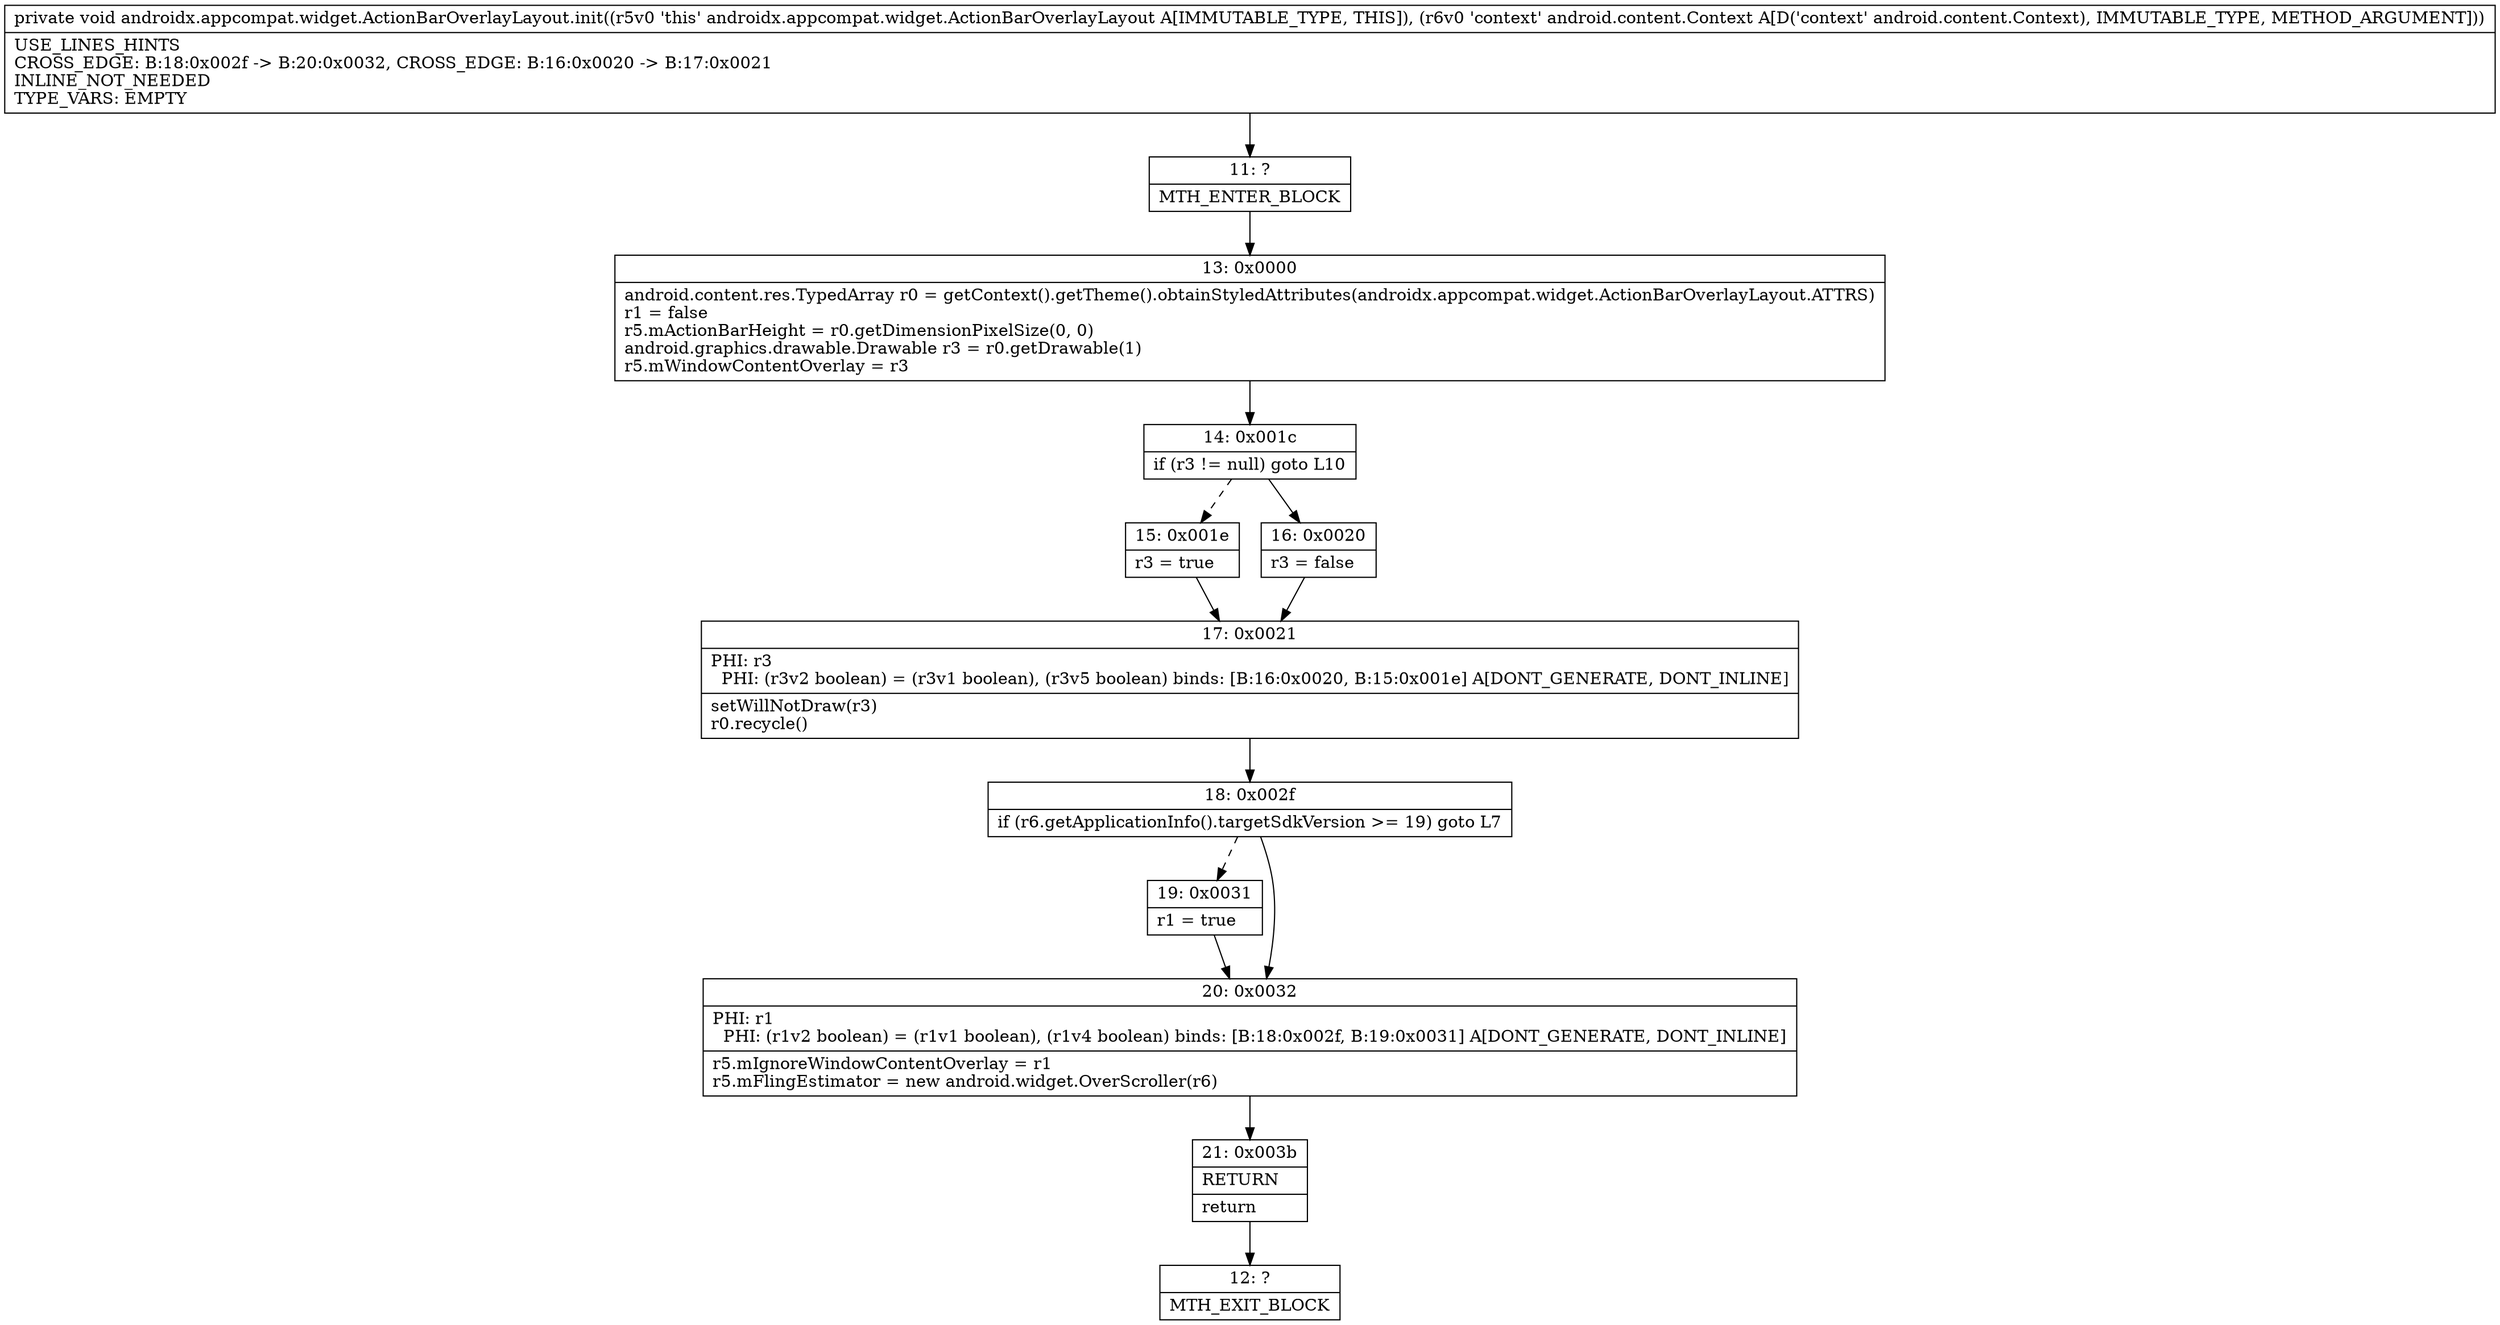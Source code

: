 digraph "CFG forandroidx.appcompat.widget.ActionBarOverlayLayout.init(Landroid\/content\/Context;)V" {
Node_11 [shape=record,label="{11\:\ ?|MTH_ENTER_BLOCK\l}"];
Node_13 [shape=record,label="{13\:\ 0x0000|android.content.res.TypedArray r0 = getContext().getTheme().obtainStyledAttributes(androidx.appcompat.widget.ActionBarOverlayLayout.ATTRS)\lr1 = false\lr5.mActionBarHeight = r0.getDimensionPixelSize(0, 0)\landroid.graphics.drawable.Drawable r3 = r0.getDrawable(1)\lr5.mWindowContentOverlay = r3\l}"];
Node_14 [shape=record,label="{14\:\ 0x001c|if (r3 != null) goto L10\l}"];
Node_15 [shape=record,label="{15\:\ 0x001e|r3 = true\l}"];
Node_17 [shape=record,label="{17\:\ 0x0021|PHI: r3 \l  PHI: (r3v2 boolean) = (r3v1 boolean), (r3v5 boolean) binds: [B:16:0x0020, B:15:0x001e] A[DONT_GENERATE, DONT_INLINE]\l|setWillNotDraw(r3)\lr0.recycle()\l}"];
Node_18 [shape=record,label="{18\:\ 0x002f|if (r6.getApplicationInfo().targetSdkVersion \>= 19) goto L7\l}"];
Node_19 [shape=record,label="{19\:\ 0x0031|r1 = true\l}"];
Node_20 [shape=record,label="{20\:\ 0x0032|PHI: r1 \l  PHI: (r1v2 boolean) = (r1v1 boolean), (r1v4 boolean) binds: [B:18:0x002f, B:19:0x0031] A[DONT_GENERATE, DONT_INLINE]\l|r5.mIgnoreWindowContentOverlay = r1\lr5.mFlingEstimator = new android.widget.OverScroller(r6)\l}"];
Node_21 [shape=record,label="{21\:\ 0x003b|RETURN\l|return\l}"];
Node_12 [shape=record,label="{12\:\ ?|MTH_EXIT_BLOCK\l}"];
Node_16 [shape=record,label="{16\:\ 0x0020|r3 = false\l}"];
MethodNode[shape=record,label="{private void androidx.appcompat.widget.ActionBarOverlayLayout.init((r5v0 'this' androidx.appcompat.widget.ActionBarOverlayLayout A[IMMUTABLE_TYPE, THIS]), (r6v0 'context' android.content.Context A[D('context' android.content.Context), IMMUTABLE_TYPE, METHOD_ARGUMENT]))  | USE_LINES_HINTS\lCROSS_EDGE: B:18:0x002f \-\> B:20:0x0032, CROSS_EDGE: B:16:0x0020 \-\> B:17:0x0021\lINLINE_NOT_NEEDED\lTYPE_VARS: EMPTY\l}"];
MethodNode -> Node_11;Node_11 -> Node_13;
Node_13 -> Node_14;
Node_14 -> Node_15[style=dashed];
Node_14 -> Node_16;
Node_15 -> Node_17;
Node_17 -> Node_18;
Node_18 -> Node_19[style=dashed];
Node_18 -> Node_20;
Node_19 -> Node_20;
Node_20 -> Node_21;
Node_21 -> Node_12;
Node_16 -> Node_17;
}

